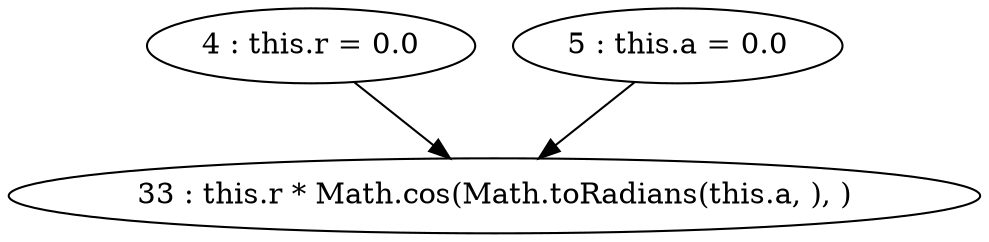 digraph G {
"4 : this.r = 0.0"
"4 : this.r = 0.0" -> "33 : this.r * Math.cos(Math.toRadians(this.a, ), )"
"5 : this.a = 0.0"
"5 : this.a = 0.0" -> "33 : this.r * Math.cos(Math.toRadians(this.a, ), )"
"33 : this.r * Math.cos(Math.toRadians(this.a, ), )"
}